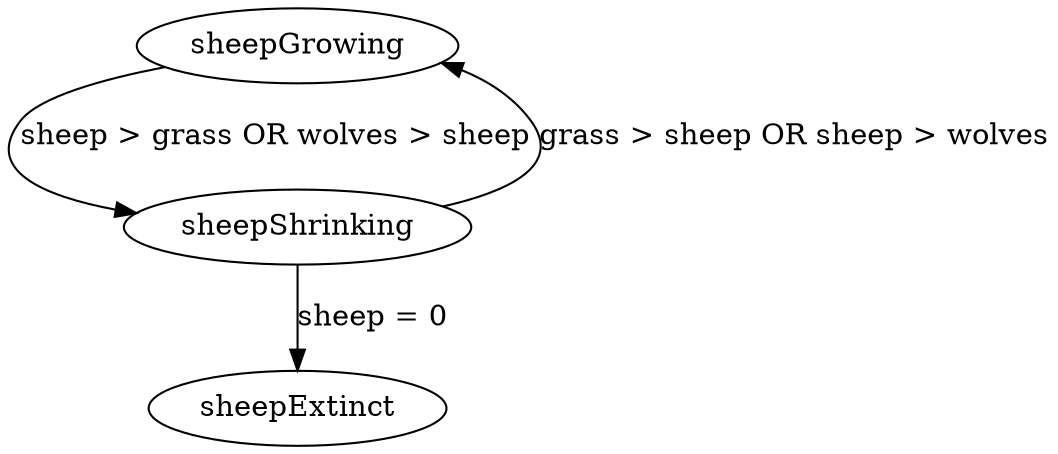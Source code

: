 strict digraph "" {
	sheepGrowing -> sheepShrinking	[label="sheep > grass OR wolves > sheep"];
	sheepShrinking -> sheepGrowing	[label="grass > sheep OR sheep > wolves"];
	sheepShrinking -> sheepExtinct	[label="sheep = 0"];
}
